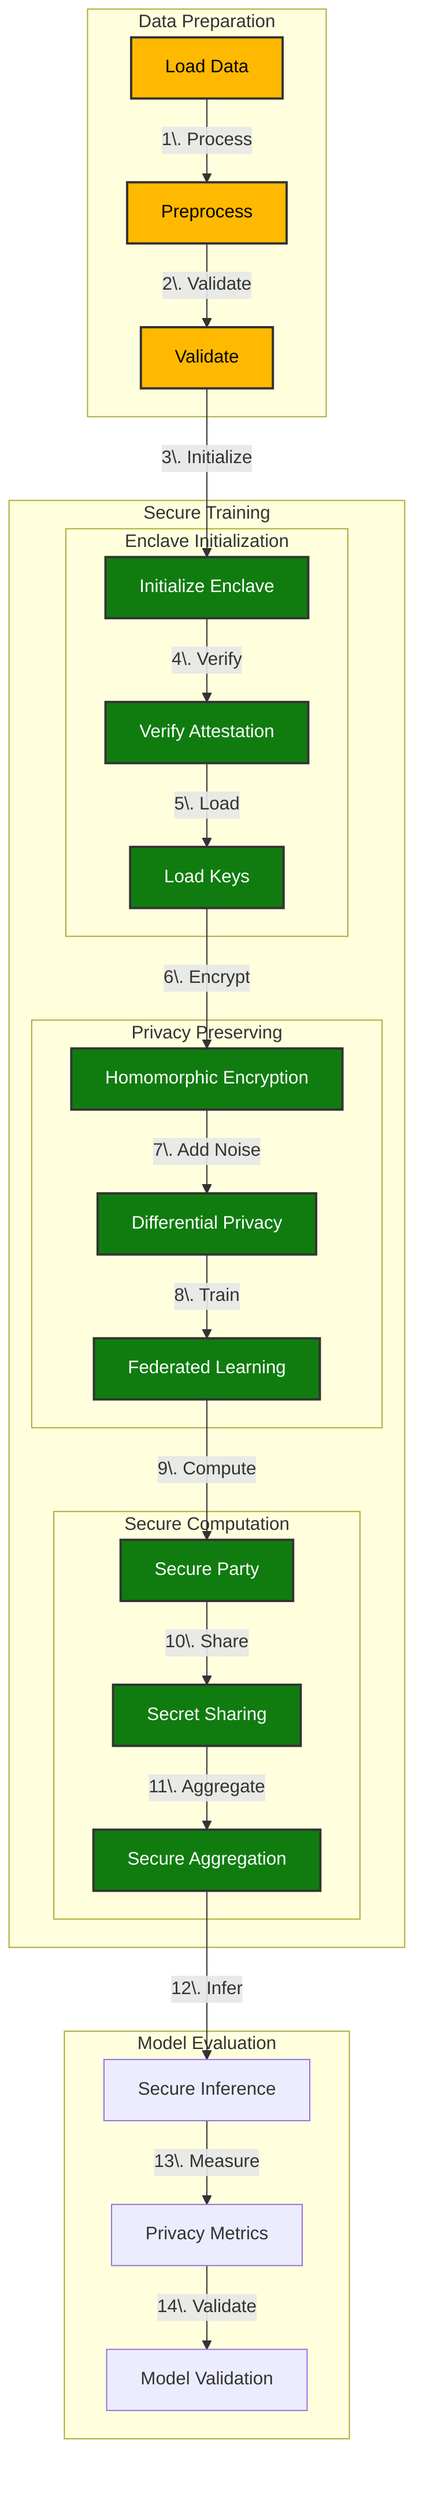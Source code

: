 flowchart TB
    subgraph DataPrep["Data Preparation"]
        LoadData[Load Data]
        Preprocess[Preprocess]
        Validate[Validate]
    end

    subgraph SecureTraining["Secure Training"]
        subgraph EnclaveInit["Enclave Initialization"]
            InitEnclave[Initialize Enclave]
            VerifyAttest[Verify Attestation]
            LoadKeys[Load Keys]
        end

        subgraph PrivacyPreserving["Privacy Preserving"]
            HomomorphicEnc[Homomorphic Encryption]
            DifferentialPrivacy[Differential Privacy]
            FederatedLearning[Federated Learning]
        end

        subgraph SecureComp["Secure Computation"]
            SecureParty[Secure Party]
            SecretSharing[Secret Sharing]
            SecureAgg[Secure Aggregation]
        end
    end

    subgraph ModelEval["Model Evaluation"]
        SecureInference[Secure Inference]
        PrivacyMetrics[Privacy Metrics]
        ModelValidation[Model Validation]
    end

    LoadData --> |1\. Process|Preprocess
    Preprocess --> |2\. Validate|Validate
    Validate --> |3\. Initialize|InitEnclave

    InitEnclave --> |4\. Verify|VerifyAttest
    VerifyAttest --> |5\. Load|LoadKeys

    LoadKeys --> |6\. Encrypt|HomomorphicEnc
    HomomorphicEnc --> |7\. Add Noise|DifferentialPrivacy
    DifferentialPrivacy --> |8\. Train|FederatedLearning

    FederatedLearning --> |9\. Compute|SecureParty
    SecureParty --> |10\. Share|SecretSharing
    SecretSharing --> |11\. Aggregate|SecureAgg

    SecureAgg --> |12\. Infer|SecureInference
    SecureInference --> |13\. Measure|PrivacyMetrics
    PrivacyMetrics --> |14\. Validate|ModelValidation

    classDef prep fill:#FFB900,stroke:#333,stroke-width:2px,color:black
    classDef training fill:#107C10,stroke:#333,stroke-width:2px,color:white
    classDef eval fill:#0072C6,stroke:#333,stroke-width:2px,color:white

    class LoadData,Preprocess,Validate prep
    class InitEnclave,VerifyAttest,LoadKeys,HomomorphicEnc,DifferentialPrivacy,FederatedLearning,SecureParty,SecretSharing,SecureAgg training
    class SecureInference,PrivacyMetrics,ModelValidation Evaluation